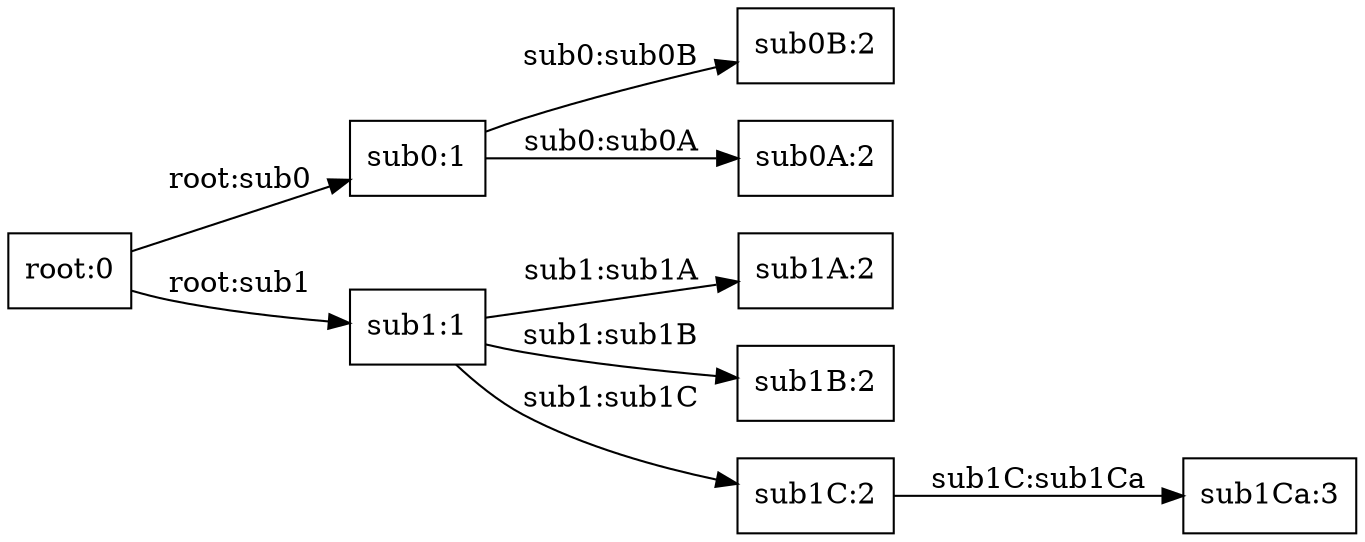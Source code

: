 digraph tree {
    rankdir=LR;
    "root:0" [shape=box];
    "sub0:1" [shape=box];
    "sub0B:2" [shape=box];
    "sub0A:2" [shape=box];
    "sub1:1" [shape=box];
    "sub1A:2" [shape=box];
    "sub1B:2" [shape=box];
    "sub1C:2" [shape=box];
    "sub1Ca:3" [shape=box];
    "root:0" -> "sub0:1" [label="root:sub0"];
    "root:0" -> "sub1:1" [label="root:sub1"];
    "sub0:1" -> "sub0B:2" [label="sub0:sub0B"];
    "sub0:1" -> "sub0A:2" [label="sub0:sub0A"];
    "sub1:1" -> "sub1A:2" [label="sub1:sub1A"];
    "sub1:1" -> "sub1B:2" [label="sub1:sub1B"];
    "sub1:1" -> "sub1C:2" [label="sub1:sub1C"];
    "sub1C:2" -> "sub1Ca:3" [label="sub1C:sub1Ca"];
}
